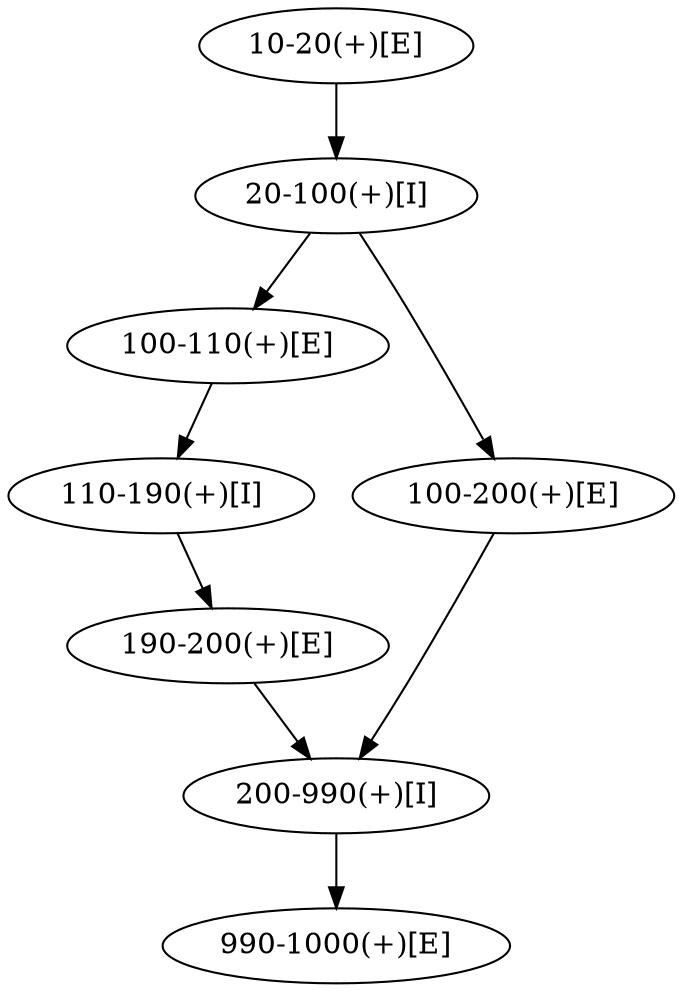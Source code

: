 strict digraph G {
"10-20(+)[E]" [ids="A.1.1.1"];
"20-100(+)[I]" [ids="A.1.1"];
"110-190(+)[I]" [ids="A.1.1"];
"990-1000(+)[E]" [ids="A.1.1.4"];
"100-110(+)[E]" [ids="A.1.1.2"];
"200-990(+)[I]" [ids="A.1.1"];
"190-200(+)[E]" [ids="A.1.1.3"];
"100-200(+)[E]" [ids="A.2.1.1"];
"10-20(+)[E]" -> "20-100(+)[I]";
"20-100(+)[I]" -> "100-110(+)[E]";
"20-100(+)[I]" -> "100-200(+)[E]";
"110-190(+)[I]" -> "190-200(+)[E]";
"100-110(+)[E]" -> "110-190(+)[I]";
"200-990(+)[I]" -> "990-1000(+)[E]";
"190-200(+)[E]" -> "200-990(+)[I]";
"100-200(+)[E]" -> "200-990(+)[I]";
}
